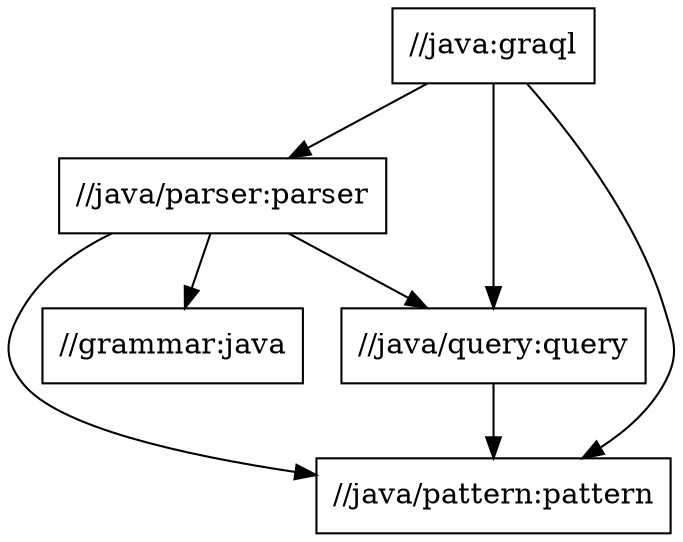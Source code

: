 #
# Copyright (C) 2020 Grakn Labs
#
# This program is free software: you can redistribute it and/or modify
# it under the terms of the GNU Affero General Public License as
# published by the Free Software Foundation, either version 3 of the
# License, or (at your option) any later version.
#
# This program is distributed in the hope that it will be useful,
# but WITHOUT ANY WARRANTY; without even the implied warranty of
# MERCHANTABILITY or FITNESS FOR A PARTICULAR PURPOSE.  See the
# GNU Affero General Public License for more details.
#
# You should have received a copy of the GNU Affero General Public License
# along with this program.  If not, see <https://www.gnu.org/licenses/>.
#

digraph mygraph {
    node [shape = box];
    "//java:graql"
    "//java:graql" -> "//java/parser:parser"
    "//java:graql" -> "//java/pattern:pattern"
    "//java:graql" -> "//java/query:query"
    "//java/parser:parser"
    "//java/parser:parser" -> "//java/pattern:pattern"
    "//java/parser:parser" -> "//java/query:query"
    "//java/parser:parser" -> "//grammar:java"
    "//java/query:query"
    "//java/query:query" -> "//java/pattern:pattern"
    "//java/pattern:pattern"
    "//grammar:java"
}
